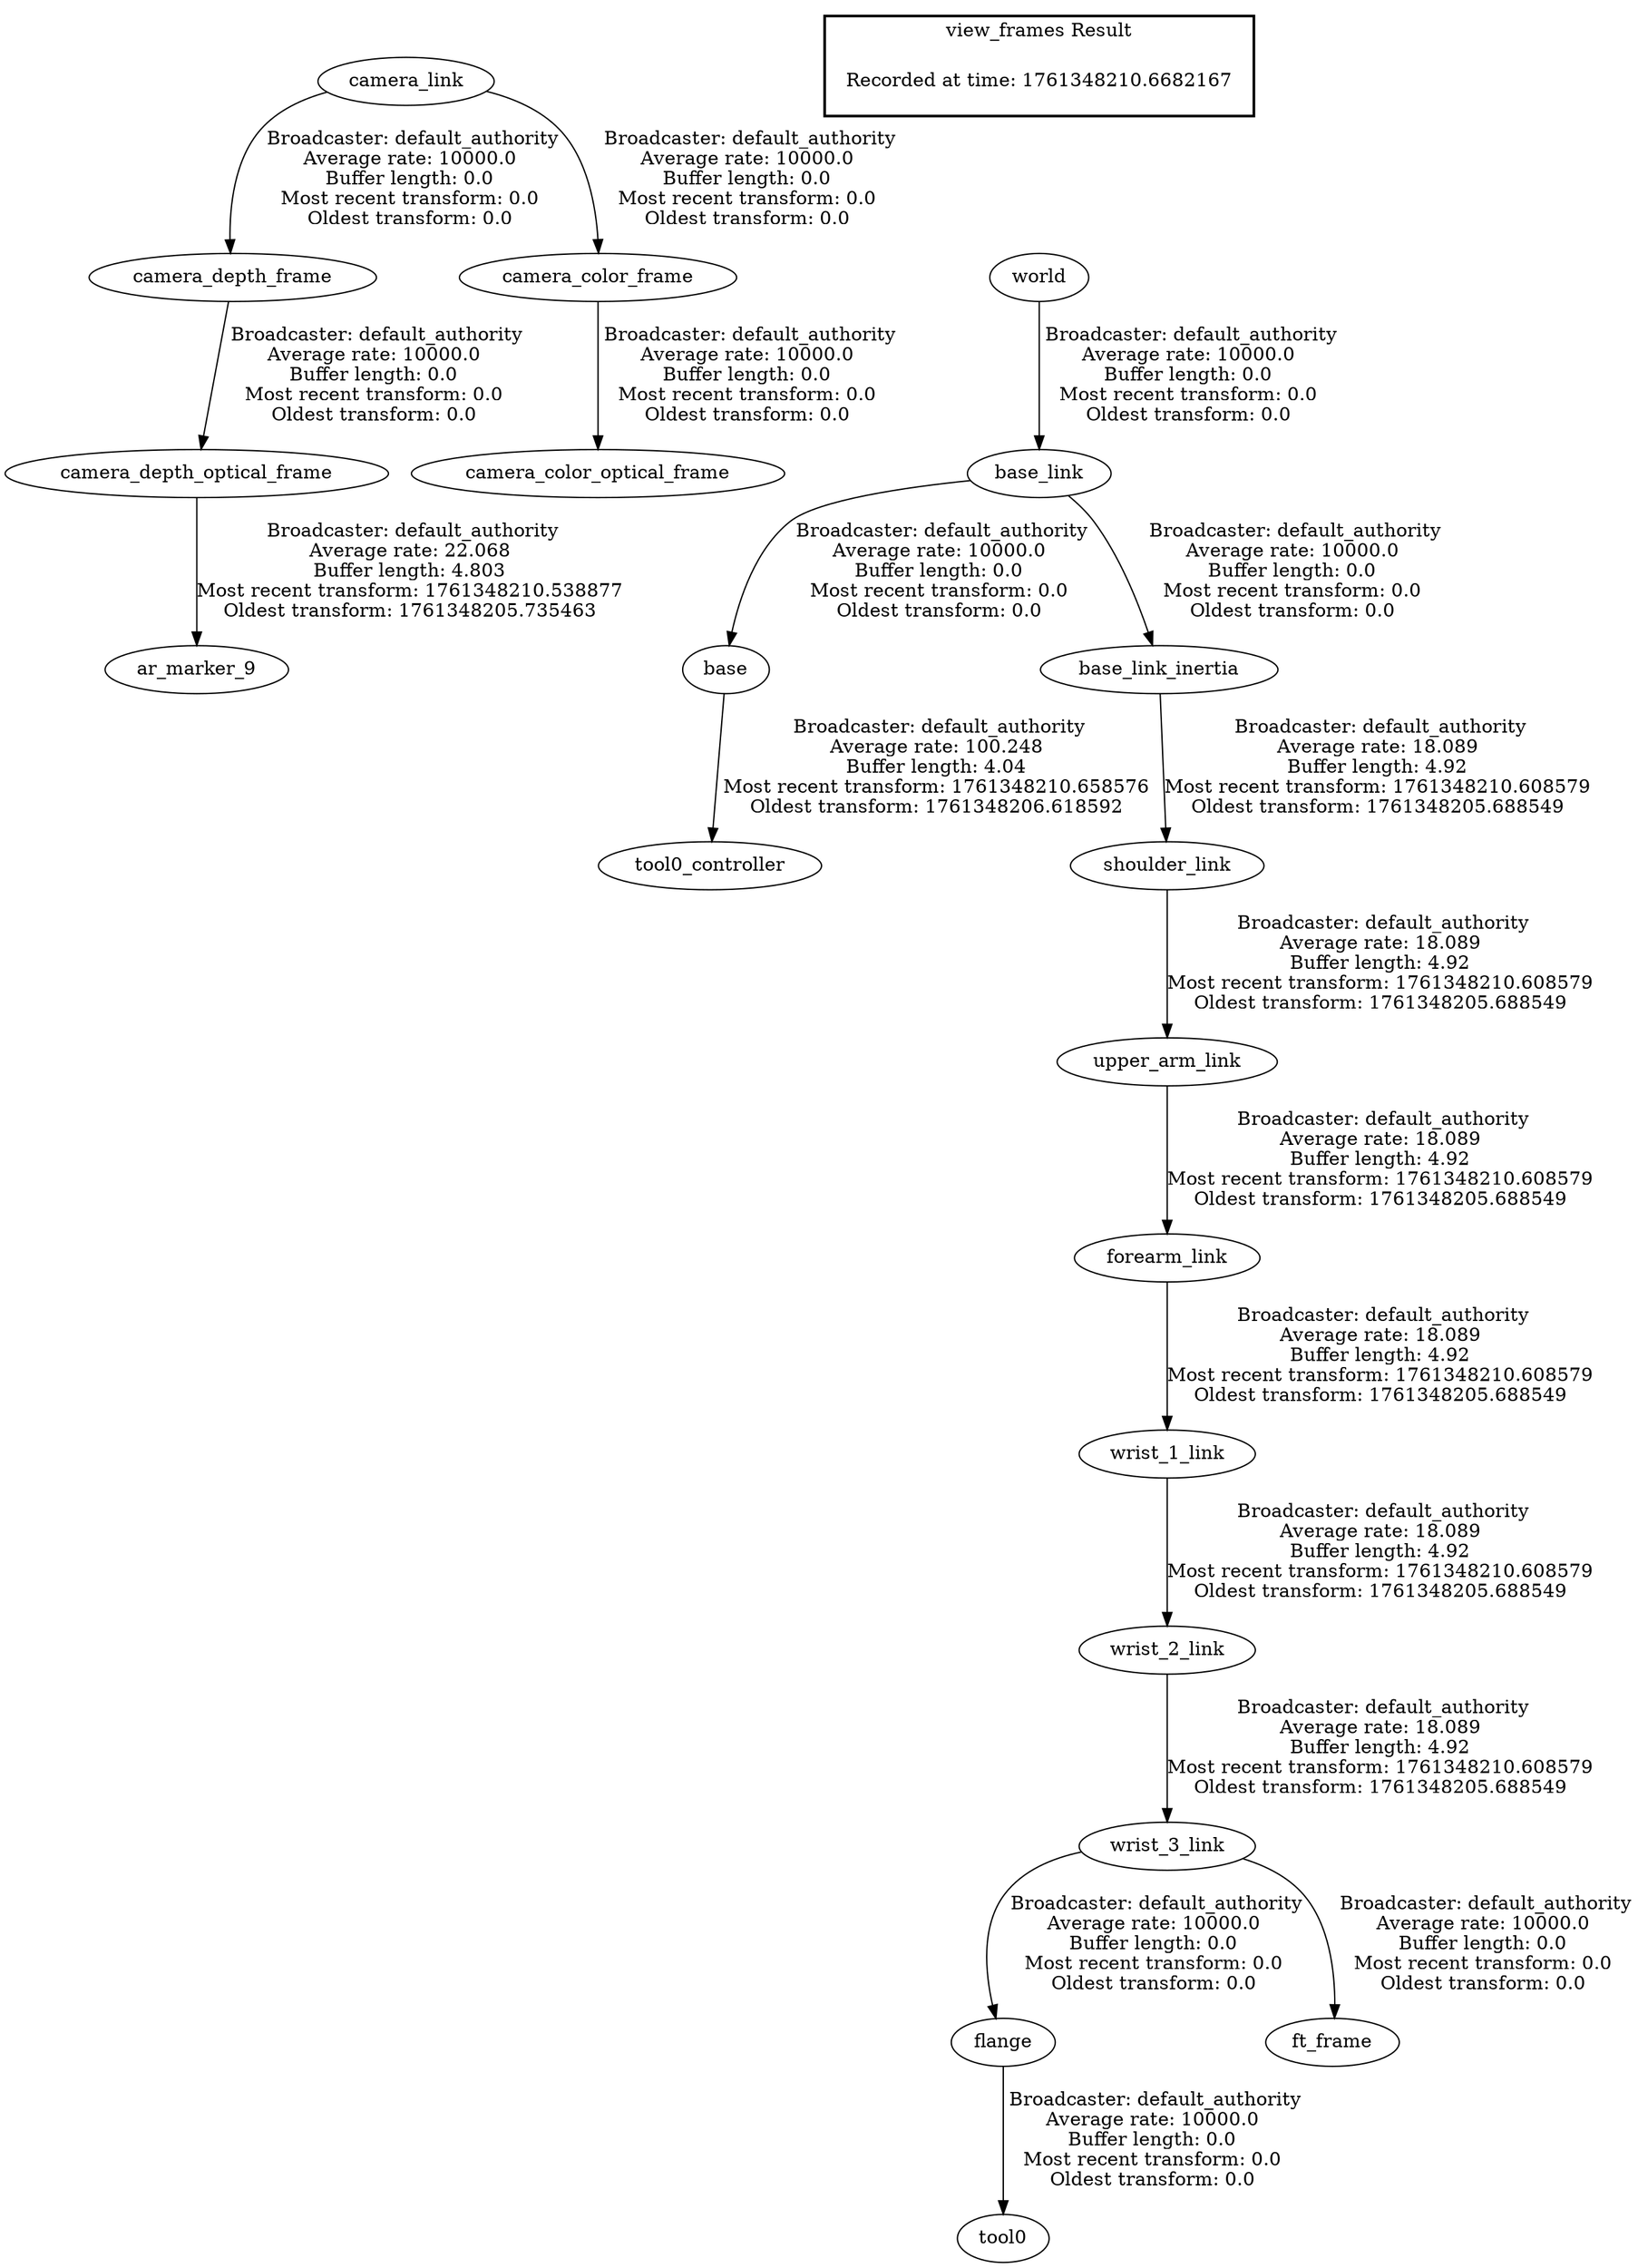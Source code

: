 digraph G {
"camera_depth_optical_frame" -> "ar_marker_9"[label=" Broadcaster: default_authority\nAverage rate: 22.068\nBuffer length: 4.803\nMost recent transform: 1761348210.538877\nOldest transform: 1761348205.735463\n"];
"camera_depth_frame" -> "camera_depth_optical_frame"[label=" Broadcaster: default_authority\nAverage rate: 10000.0\nBuffer length: 0.0\nMost recent transform: 0.0\nOldest transform: 0.0\n"];
"base" -> "tool0_controller"[label=" Broadcaster: default_authority\nAverage rate: 100.248\nBuffer length: 4.04\nMost recent transform: 1761348210.658576\nOldest transform: 1761348206.618592\n"];
"base_link" -> "base"[label=" Broadcaster: default_authority\nAverage rate: 10000.0\nBuffer length: 0.0\nMost recent transform: 0.0\nOldest transform: 0.0\n"];
"camera_link" -> "camera_depth_frame"[label=" Broadcaster: default_authority\nAverage rate: 10000.0\nBuffer length: 0.0\nMost recent transform: 0.0\nOldest transform: 0.0\n"];
"camera_link" -> "camera_color_frame"[label=" Broadcaster: default_authority\nAverage rate: 10000.0\nBuffer length: 0.0\nMost recent transform: 0.0\nOldest transform: 0.0\n"];
"camera_color_frame" -> "camera_color_optical_frame"[label=" Broadcaster: default_authority\nAverage rate: 10000.0\nBuffer length: 0.0\nMost recent transform: 0.0\nOldest transform: 0.0\n"];
"upper_arm_link" -> "forearm_link"[label=" Broadcaster: default_authority\nAverage rate: 18.089\nBuffer length: 4.92\nMost recent transform: 1761348210.608579\nOldest transform: 1761348205.688549\n"];
"shoulder_link" -> "upper_arm_link"[label=" Broadcaster: default_authority\nAverage rate: 18.089\nBuffer length: 4.92\nMost recent transform: 1761348210.608579\nOldest transform: 1761348205.688549\n"];
"base_link_inertia" -> "shoulder_link"[label=" Broadcaster: default_authority\nAverage rate: 18.089\nBuffer length: 4.92\nMost recent transform: 1761348210.608579\nOldest transform: 1761348205.688549\n"];
"base_link" -> "base_link_inertia"[label=" Broadcaster: default_authority\nAverage rate: 10000.0\nBuffer length: 0.0\nMost recent transform: 0.0\nOldest transform: 0.0\n"];
"forearm_link" -> "wrist_1_link"[label=" Broadcaster: default_authority\nAverage rate: 18.089\nBuffer length: 4.92\nMost recent transform: 1761348210.608579\nOldest transform: 1761348205.688549\n"];
"wrist_1_link" -> "wrist_2_link"[label=" Broadcaster: default_authority\nAverage rate: 18.089\nBuffer length: 4.92\nMost recent transform: 1761348210.608579\nOldest transform: 1761348205.688549\n"];
"wrist_2_link" -> "wrist_3_link"[label=" Broadcaster: default_authority\nAverage rate: 18.089\nBuffer length: 4.92\nMost recent transform: 1761348210.608579\nOldest transform: 1761348205.688549\n"];
"world" -> "base_link"[label=" Broadcaster: default_authority\nAverage rate: 10000.0\nBuffer length: 0.0\nMost recent transform: 0.0\nOldest transform: 0.0\n"];
"flange" -> "tool0"[label=" Broadcaster: default_authority\nAverage rate: 10000.0\nBuffer length: 0.0\nMost recent transform: 0.0\nOldest transform: 0.0\n"];
"wrist_3_link" -> "flange"[label=" Broadcaster: default_authority\nAverage rate: 10000.0\nBuffer length: 0.0\nMost recent transform: 0.0\nOldest transform: 0.0\n"];
"wrist_3_link" -> "ft_frame"[label=" Broadcaster: default_authority\nAverage rate: 10000.0\nBuffer length: 0.0\nMost recent transform: 0.0\nOldest transform: 0.0\n"];
edge [style=invis];
 subgraph cluster_legend { style=bold; color=black; label ="view_frames Result";
"Recorded at time: 1761348210.6682167"[ shape=plaintext ] ;
}->"world";
}